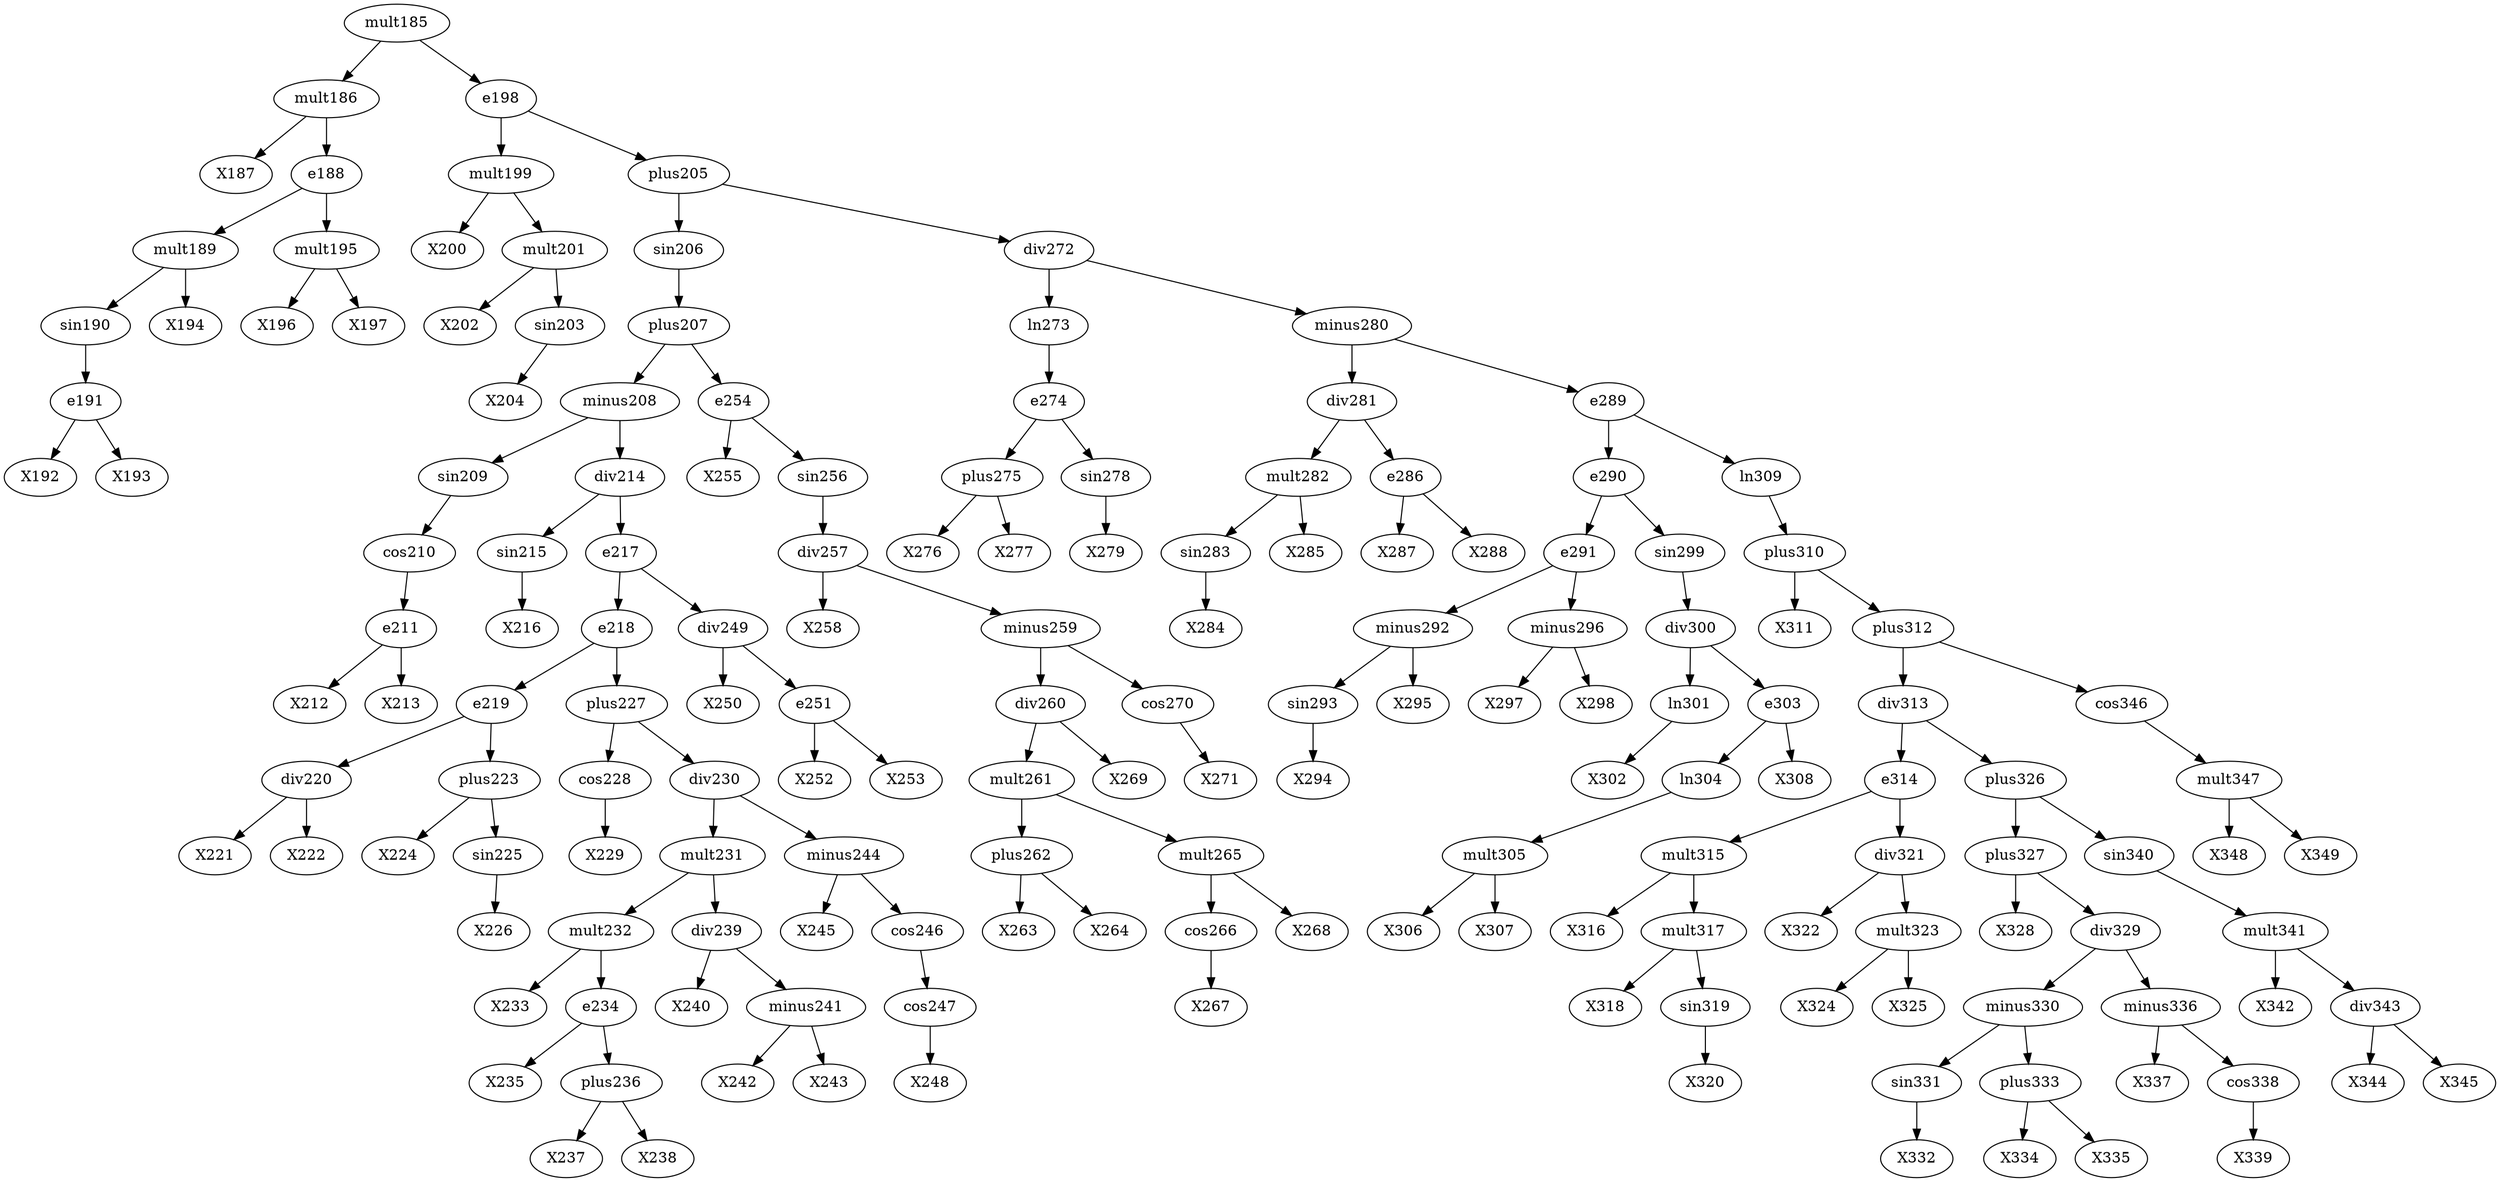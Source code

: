 digraph T {
	mult186 -> X187
	e191 -> X192
	e191 -> X193
	sin190 -> e191
	mult189 -> sin190
	mult189 -> X194
	e188 -> mult189
	mult195 -> X196
	mult195 -> X197
	e188 -> mult195
	mult186 -> e188
	mult185 -> mult186
	mult199 -> X200
	mult201 -> X202
	sin203 -> X204
	mult201 -> sin203
	mult199 -> mult201
	e198 -> mult199
	e211 -> X212
	e211 -> X213
	cos210 -> e211
	sin209 -> cos210
	minus208 -> sin209
	sin215 -> X216
	div214 -> sin215
	div220 -> X221
	div220 -> X222
	e219 -> div220
	plus223 -> X224
	sin225 -> X226
	plus223 -> sin225
	e219 -> plus223
	e218 -> e219
	cos228 -> X229
	plus227 -> cos228
	mult232 -> X233
	e234 -> X235
	plus236 -> X237
	plus236 -> X238
	e234 -> plus236
	mult232 -> e234
	mult231 -> mult232
	div239 -> X240
	minus241 -> X242
	minus241 -> X243
	div239 -> minus241
	mult231 -> div239
	div230 -> mult231
	minus244 -> X245
	cos247 -> X248
	cos246 -> cos247
	minus244 -> cos246
	div230 -> minus244
	plus227 -> div230
	e218 -> plus227
	e217 -> e218
	div249 -> X250
	e251 -> X252
	e251 -> X253
	div249 -> e251
	e217 -> div249
	div214 -> e217
	minus208 -> div214
	plus207 -> minus208
	e254 -> X255
	div257 -> X258
	plus262 -> X263
	plus262 -> X264
	mult261 -> plus262
	cos266 -> X267
	mult265 -> cos266
	mult265 -> X268
	mult261 -> mult265
	div260 -> mult261
	div260 -> X269
	minus259 -> div260
	cos270 -> X271
	minus259 -> cos270
	div257 -> minus259
	sin256 -> div257
	e254 -> sin256
	plus207 -> e254
	sin206 -> plus207
	plus205 -> sin206
	plus275 -> X276
	plus275 -> X277
	e274 -> plus275
	sin278 -> X279
	e274 -> sin278
	ln273 -> e274
	div272 -> ln273
	sin283 -> X284
	mult282 -> sin283
	mult282 -> X285
	div281 -> mult282
	e286 -> X287
	e286 -> X288
	div281 -> e286
	minus280 -> div281
	sin293 -> X294
	minus292 -> sin293
	minus292 -> X295
	e291 -> minus292
	minus296 -> X297
	minus296 -> X298
	e291 -> minus296
	e290 -> e291
	ln301 -> X302
	div300 -> ln301
	mult305 -> X306
	mult305 -> X307
	ln304 -> mult305
	e303 -> ln304
	e303 -> X308
	div300 -> e303
	sin299 -> div300
	e290 -> sin299
	e289 -> e290
	plus310 -> X311
	mult315 -> X316
	mult317 -> X318
	sin319 -> X320
	mult317 -> sin319
	mult315 -> mult317
	e314 -> mult315
	div321 -> X322
	mult323 -> X324
	mult323 -> X325
	div321 -> mult323
	e314 -> div321
	div313 -> e314
	plus327 -> X328
	sin331 -> X332
	minus330 -> sin331
	plus333 -> X334
	plus333 -> X335
	minus330 -> plus333
	div329 -> minus330
	minus336 -> X337
	cos338 -> X339
	minus336 -> cos338
	div329 -> minus336
	plus327 -> div329
	plus326 -> plus327
	mult341 -> X342
	div343 -> X344
	div343 -> X345
	mult341 -> div343
	sin340 -> mult341
	plus326 -> sin340
	div313 -> plus326
	plus312 -> div313
	mult347 -> X348
	mult347 -> X349
	cos346 -> mult347
	plus312 -> cos346
	plus310 -> plus312
	ln309 -> plus310
	e289 -> ln309
	minus280 -> e289
	div272 -> minus280
	plus205 -> div272
	e198 -> plus205
	mult185 -> e198
}
